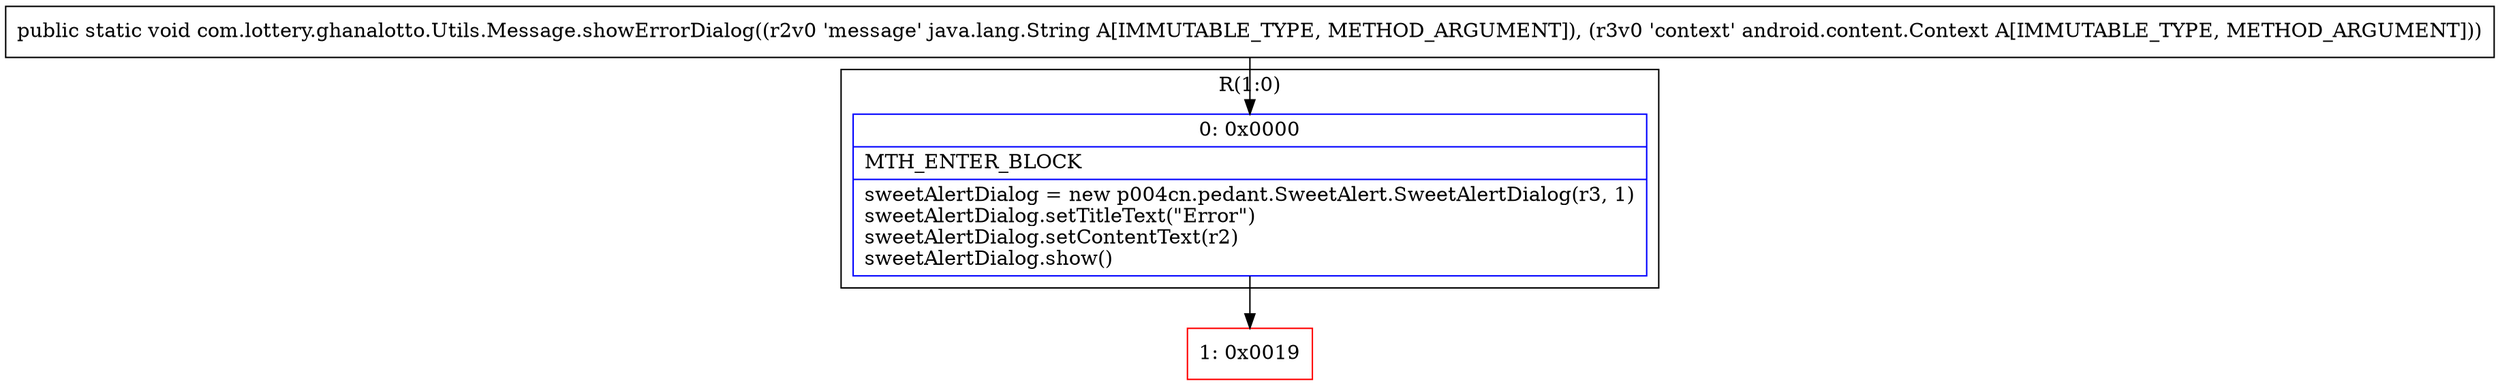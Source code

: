 digraph "CFG forcom.lottery.ghanalotto.Utils.Message.showErrorDialog(Ljava\/lang\/String;Landroid\/content\/Context;)V" {
subgraph cluster_Region_878435812 {
label = "R(1:0)";
node [shape=record,color=blue];
Node_0 [shape=record,label="{0\:\ 0x0000|MTH_ENTER_BLOCK\l|sweetAlertDialog = new p004cn.pedant.SweetAlert.SweetAlertDialog(r3, 1)\lsweetAlertDialog.setTitleText(\"Error\")\lsweetAlertDialog.setContentText(r2)\lsweetAlertDialog.show()\l}"];
}
Node_1 [shape=record,color=red,label="{1\:\ 0x0019}"];
MethodNode[shape=record,label="{public static void com.lottery.ghanalotto.Utils.Message.showErrorDialog((r2v0 'message' java.lang.String A[IMMUTABLE_TYPE, METHOD_ARGUMENT]), (r3v0 'context' android.content.Context A[IMMUTABLE_TYPE, METHOD_ARGUMENT])) }"];
MethodNode -> Node_0;
Node_0 -> Node_1;
}

